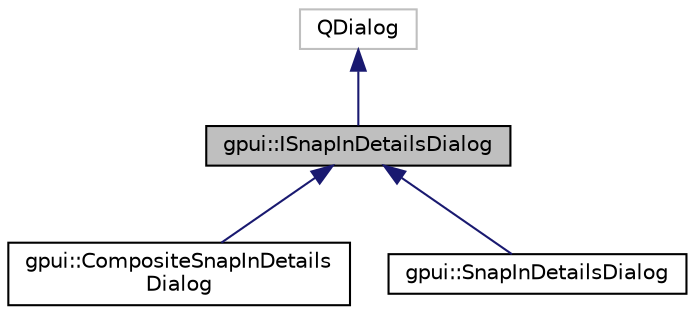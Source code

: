 digraph "gpui::ISnapInDetailsDialog"
{
 // LATEX_PDF_SIZE
  edge [fontname="Helvetica",fontsize="10",labelfontname="Helvetica",labelfontsize="10"];
  node [fontname="Helvetica",fontsize="10",shape=record];
  Node1 [label="gpui::ISnapInDetailsDialog",height=0.2,width=0.4,color="black", fillcolor="grey75", style="filled", fontcolor="black",tooltip="Common interface for a details dialog."];
  Node2 -> Node1 [dir="back",color="midnightblue",fontsize="10",style="solid",fontname="Helvetica"];
  Node2 [label="QDialog",height=0.2,width=0.4,color="grey75", fillcolor="white", style="filled",tooltip=" "];
  Node1 -> Node3 [dir="back",color="midnightblue",fontsize="10",style="solid",fontname="Helvetica"];
  Node3 [label="gpui::CompositeSnapInDetails\lDialog",height=0.2,width=0.4,color="black", fillcolor="white", style="filled",URL="$classgpui_1_1_composite_snap_in_details_dialog.html",tooltip="Shows properties and dependencies of composite snap-in."];
  Node1 -> Node4 [dir="back",color="midnightblue",fontsize="10",style="solid",fontname="Helvetica"];
  Node4 [label="gpui::SnapInDetailsDialog",height=0.2,width=0.4,color="black", fillcolor="white", style="filled",URL="$classgpui_1_1_snap_in_details_dialog.html",tooltip="class SnapInDetailsDialog Shows properties of a snap-in. Provides information on snap-in name,..."];
}
